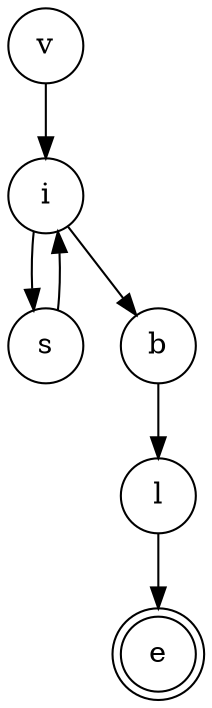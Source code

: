 digraph {   
    node [shape = doublecircle, color = black] e ;
    node [shape = circle];
    node [color= black];
    v -> i -> s -> i -> b -> l -> e;	
}